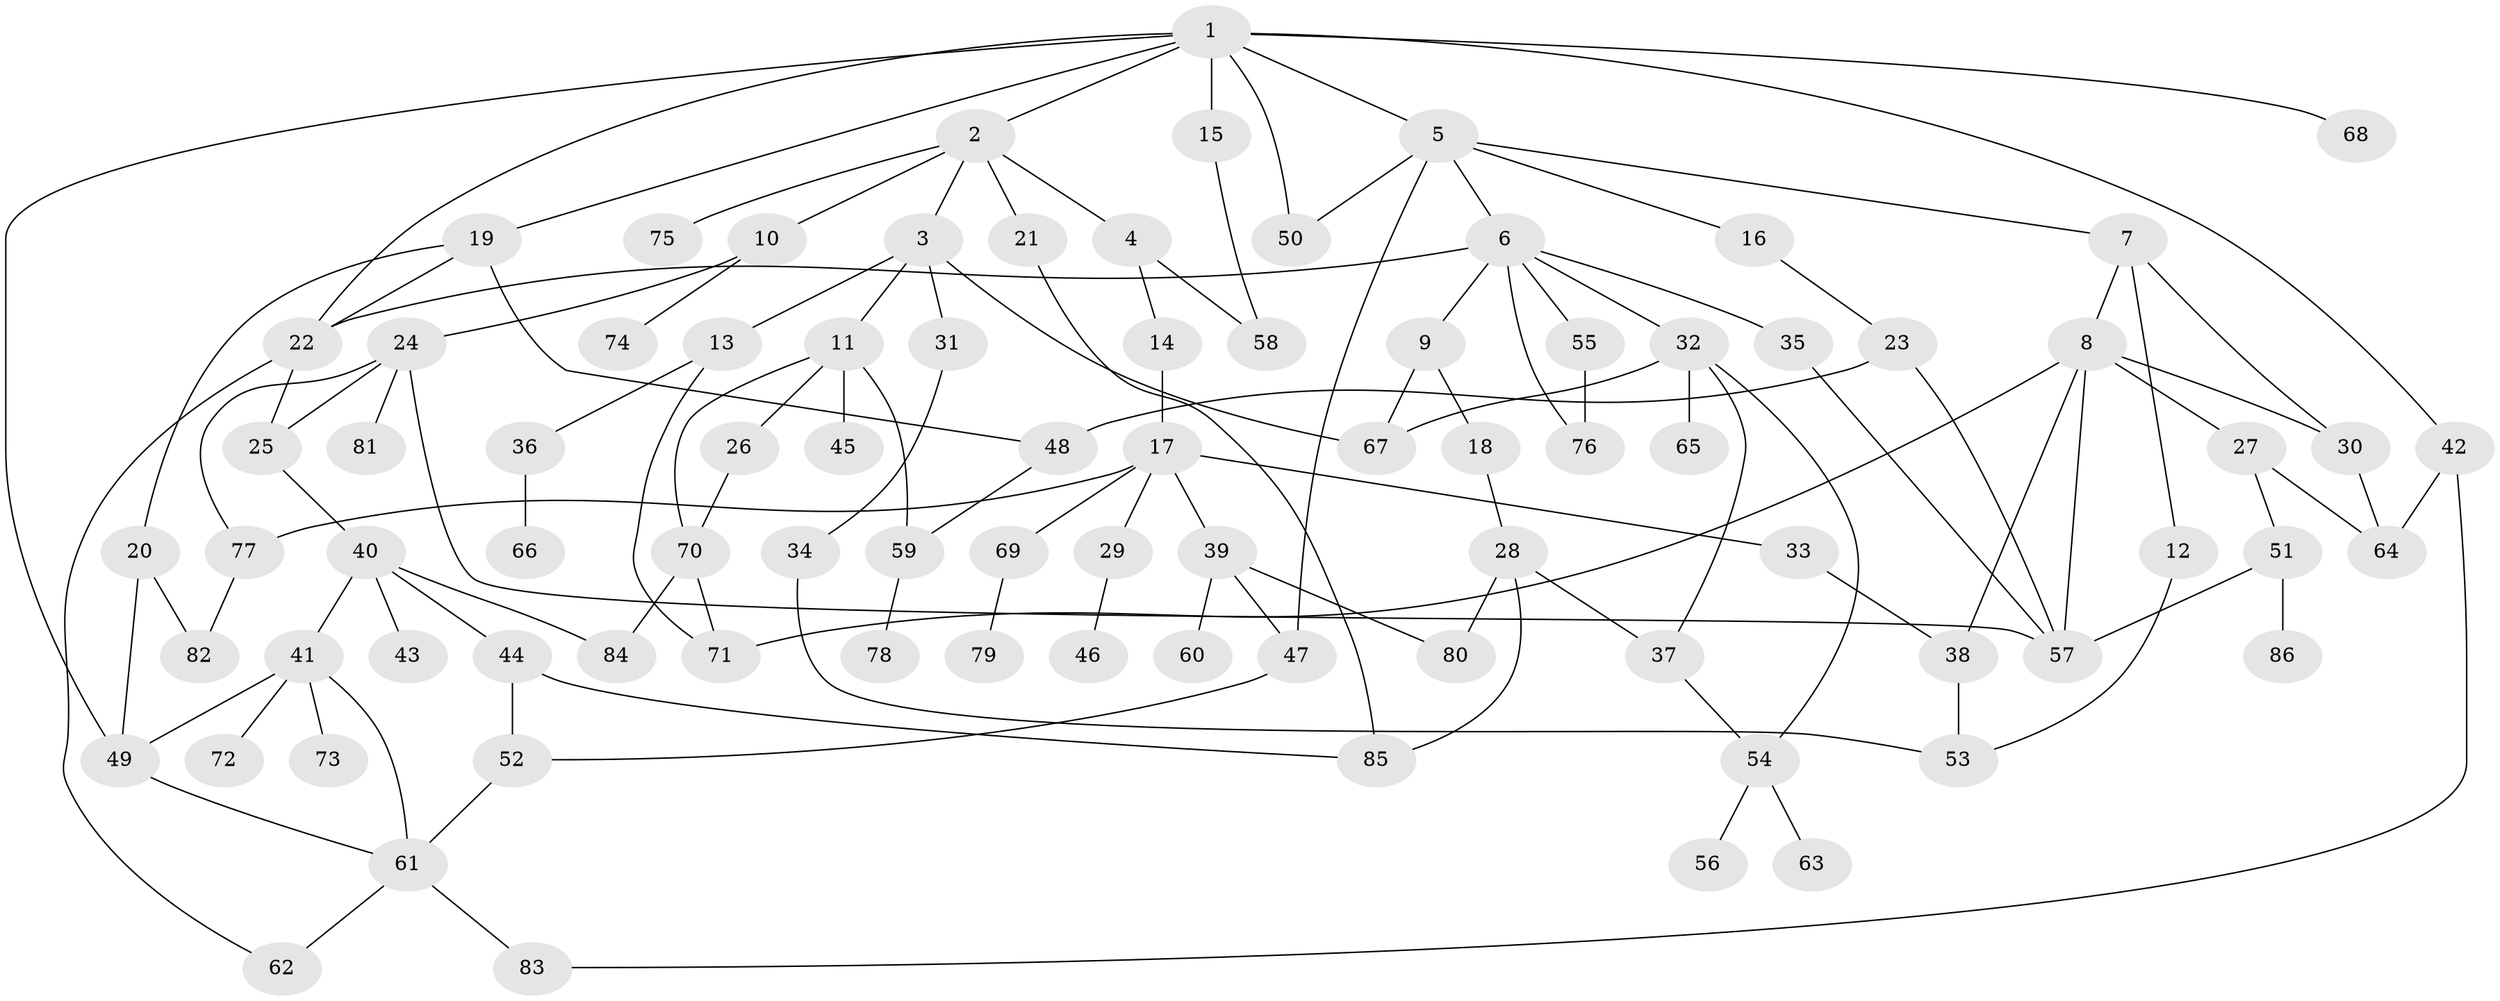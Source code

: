 // coarse degree distribution, {6: 0.17857142857142858, 7: 0.10714285714285714, 1: 0.14285714285714285, 3: 0.25, 5: 0.14285714285714285, 2: 0.07142857142857142, 4: 0.10714285714285714}
// Generated by graph-tools (version 1.1) at 2025/36/03/04/25 23:36:03]
// undirected, 86 vertices, 124 edges
graph export_dot {
  node [color=gray90,style=filled];
  1;
  2;
  3;
  4;
  5;
  6;
  7;
  8;
  9;
  10;
  11;
  12;
  13;
  14;
  15;
  16;
  17;
  18;
  19;
  20;
  21;
  22;
  23;
  24;
  25;
  26;
  27;
  28;
  29;
  30;
  31;
  32;
  33;
  34;
  35;
  36;
  37;
  38;
  39;
  40;
  41;
  42;
  43;
  44;
  45;
  46;
  47;
  48;
  49;
  50;
  51;
  52;
  53;
  54;
  55;
  56;
  57;
  58;
  59;
  60;
  61;
  62;
  63;
  64;
  65;
  66;
  67;
  68;
  69;
  70;
  71;
  72;
  73;
  74;
  75;
  76;
  77;
  78;
  79;
  80;
  81;
  82;
  83;
  84;
  85;
  86;
  1 -- 2;
  1 -- 5;
  1 -- 15;
  1 -- 19;
  1 -- 42;
  1 -- 49;
  1 -- 50;
  1 -- 68;
  1 -- 22;
  2 -- 3;
  2 -- 4;
  2 -- 10;
  2 -- 21;
  2 -- 75;
  3 -- 11;
  3 -- 13;
  3 -- 31;
  3 -- 67;
  4 -- 14;
  4 -- 58;
  5 -- 6;
  5 -- 7;
  5 -- 16;
  5 -- 50;
  5 -- 47;
  6 -- 9;
  6 -- 22;
  6 -- 32;
  6 -- 35;
  6 -- 55;
  6 -- 76;
  7 -- 8;
  7 -- 12;
  7 -- 30;
  8 -- 27;
  8 -- 30;
  8 -- 38;
  8 -- 57;
  8 -- 71;
  9 -- 18;
  9 -- 67;
  10 -- 24;
  10 -- 74;
  11 -- 26;
  11 -- 45;
  11 -- 59;
  11 -- 70;
  12 -- 53;
  13 -- 36;
  13 -- 71;
  14 -- 17;
  15 -- 58;
  16 -- 23;
  17 -- 29;
  17 -- 33;
  17 -- 39;
  17 -- 69;
  17 -- 77;
  18 -- 28;
  19 -- 20;
  19 -- 48;
  19 -- 22;
  20 -- 82;
  20 -- 49;
  21 -- 85;
  22 -- 62;
  22 -- 25;
  23 -- 57;
  23 -- 48;
  24 -- 25;
  24 -- 77;
  24 -- 81;
  24 -- 57;
  25 -- 40;
  26 -- 70;
  27 -- 51;
  27 -- 64;
  28 -- 37;
  28 -- 85;
  28 -- 80;
  29 -- 46;
  30 -- 64;
  31 -- 34;
  32 -- 65;
  32 -- 54;
  32 -- 37;
  32 -- 67;
  33 -- 38;
  34 -- 53;
  35 -- 57;
  36 -- 66;
  37 -- 54;
  38 -- 53;
  39 -- 47;
  39 -- 60;
  39 -- 80;
  40 -- 41;
  40 -- 43;
  40 -- 44;
  40 -- 84;
  41 -- 61;
  41 -- 72;
  41 -- 73;
  41 -- 49;
  42 -- 64;
  42 -- 83;
  44 -- 85;
  44 -- 52;
  47 -- 52;
  48 -- 59;
  49 -- 61;
  51 -- 86;
  51 -- 57;
  52 -- 61;
  54 -- 56;
  54 -- 63;
  55 -- 76;
  59 -- 78;
  61 -- 62;
  61 -- 83;
  69 -- 79;
  70 -- 71;
  70 -- 84;
  77 -- 82;
}
